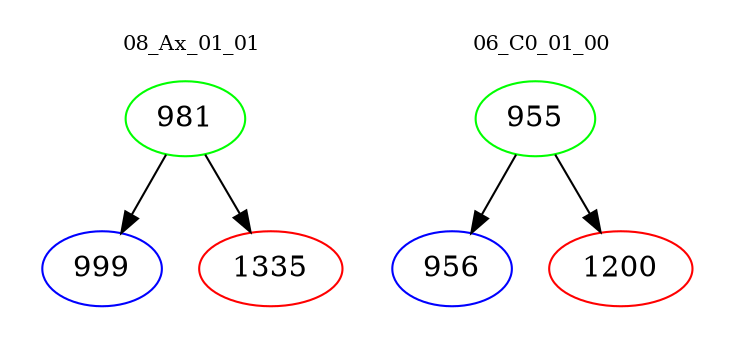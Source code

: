 digraph{
subgraph cluster_0 {
color = white
label = "08_Ax_01_01";
fontsize=10;
T0_981 [label="981", color="green"]
T0_981 -> T0_999 [color="black"]
T0_999 [label="999", color="blue"]
T0_981 -> T0_1335 [color="black"]
T0_1335 [label="1335", color="red"]
}
subgraph cluster_1 {
color = white
label = "06_C0_01_00";
fontsize=10;
T1_955 [label="955", color="green"]
T1_955 -> T1_956 [color="black"]
T1_956 [label="956", color="blue"]
T1_955 -> T1_1200 [color="black"]
T1_1200 [label="1200", color="red"]
}
}
